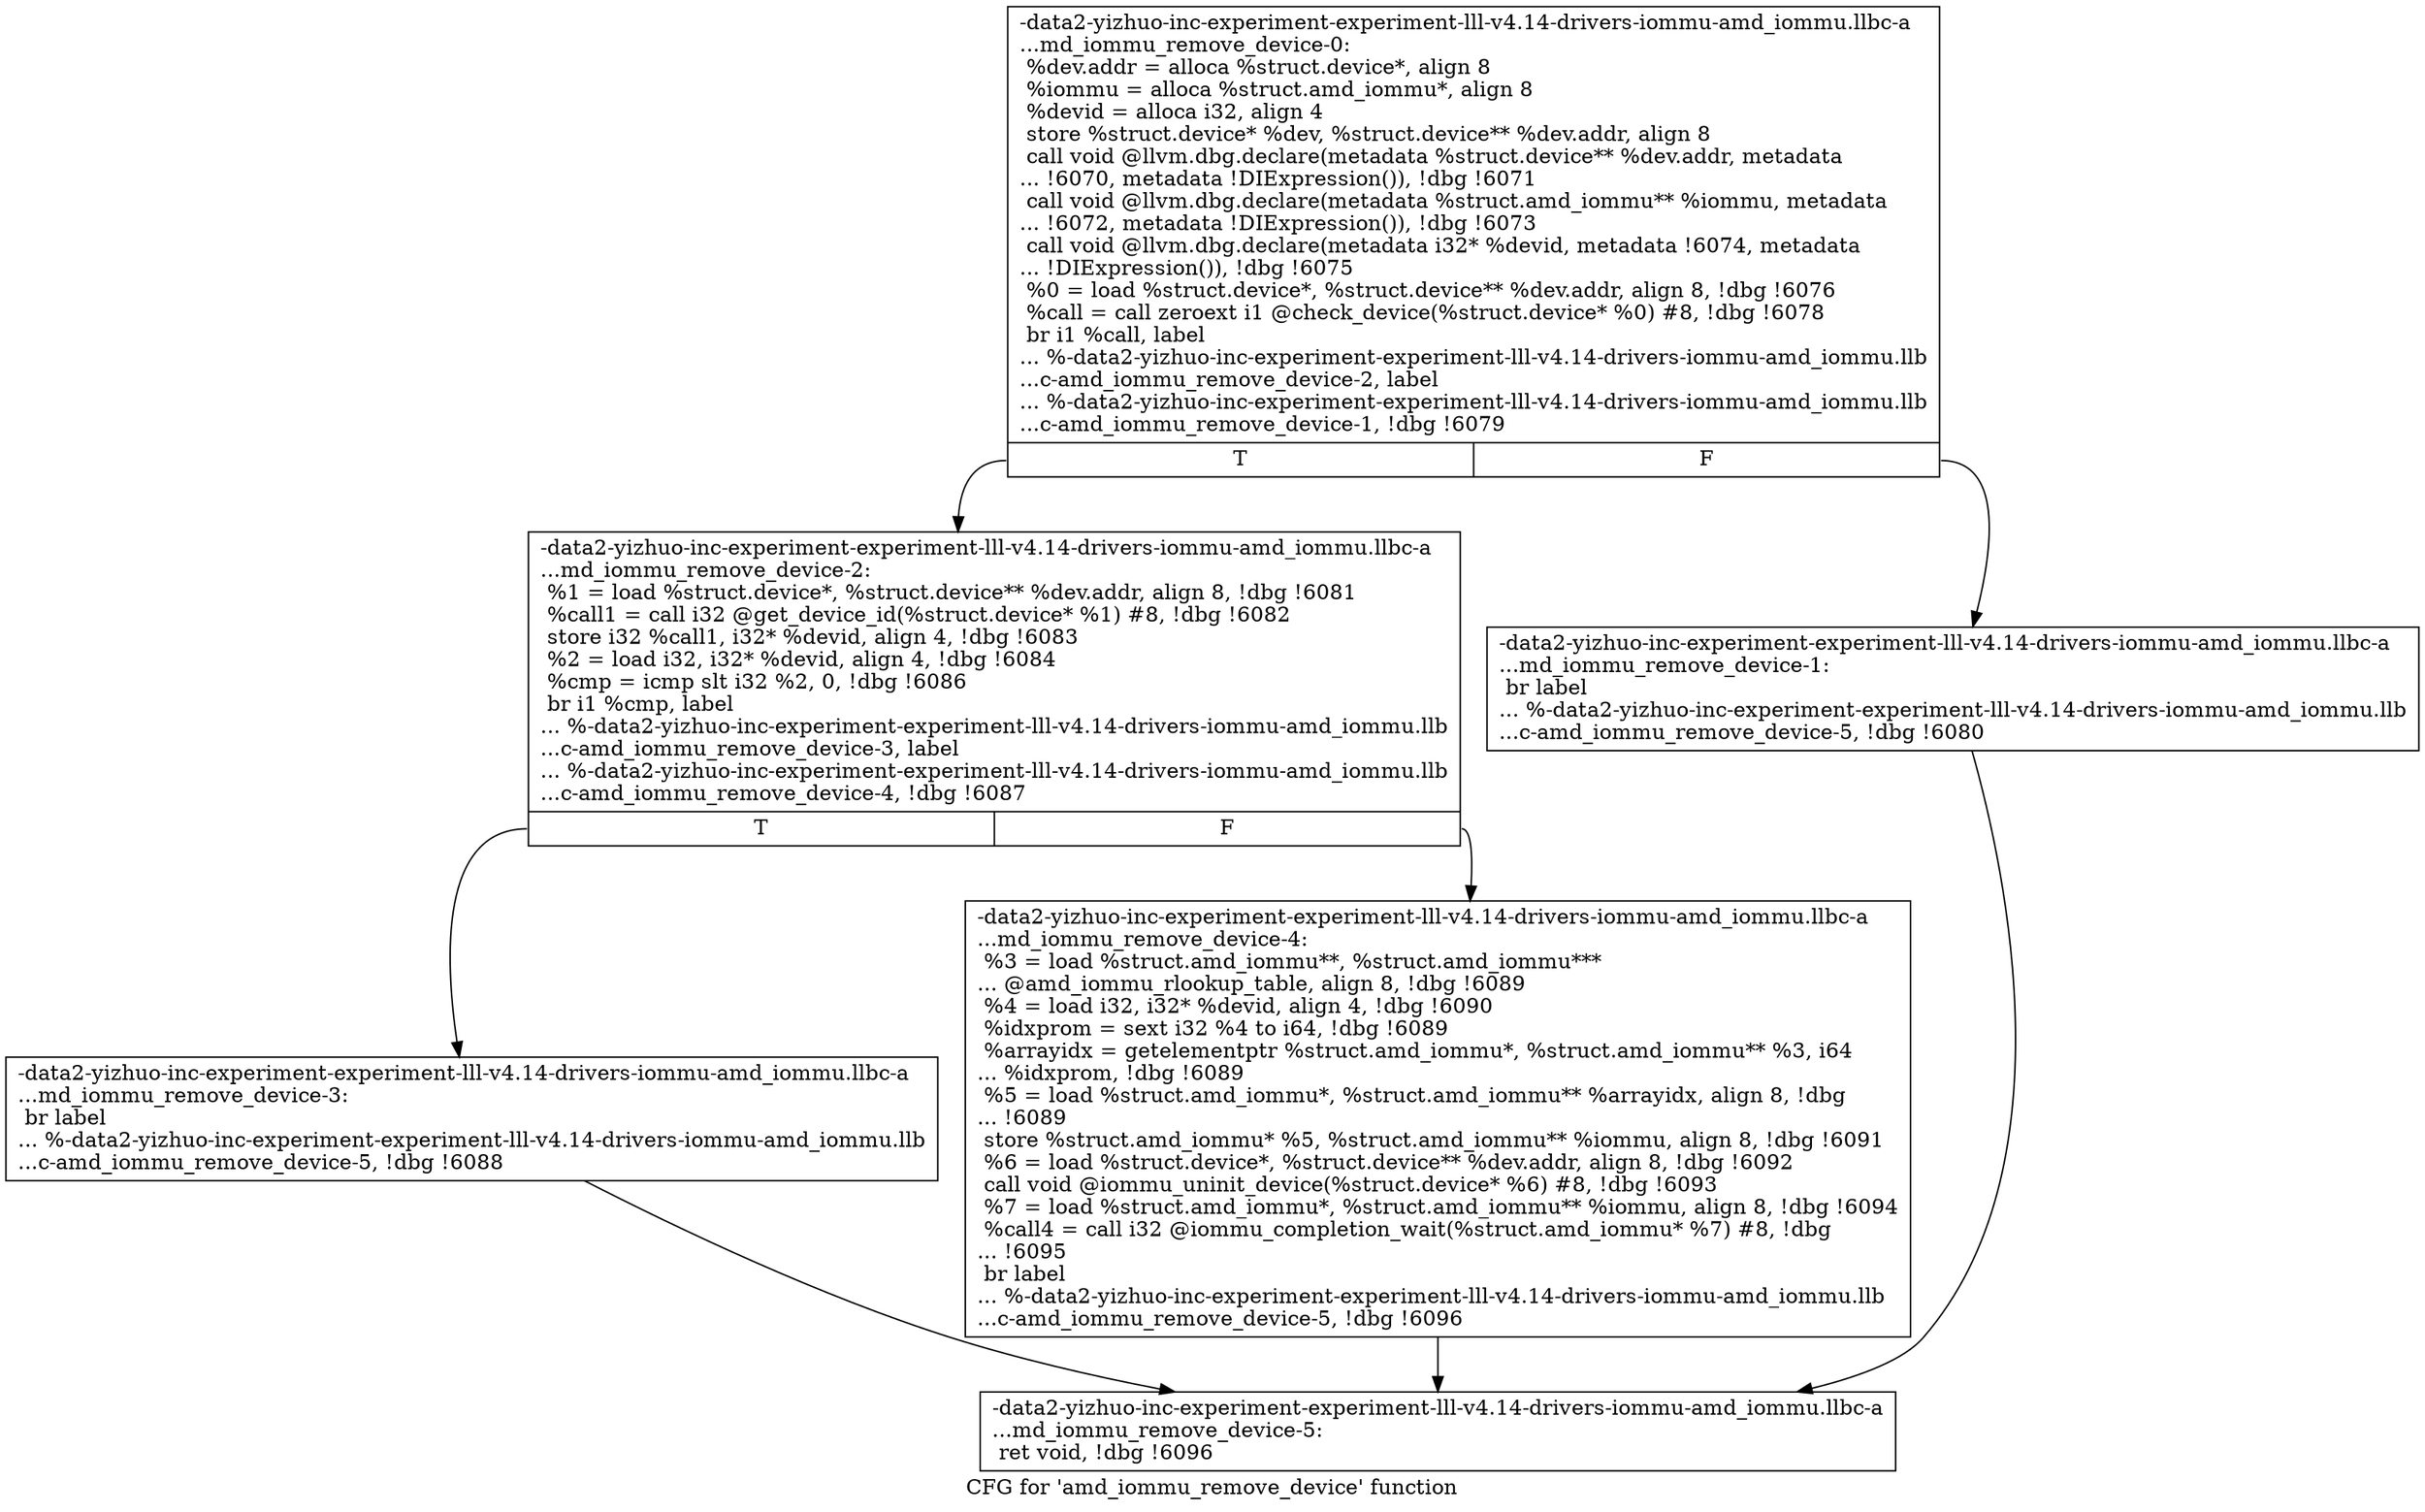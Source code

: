 digraph "CFG for 'amd_iommu_remove_device' function" {
	label="CFG for 'amd_iommu_remove_device' function";

	Node0x561b94682790 [shape=record,label="{-data2-yizhuo-inc-experiment-experiment-lll-v4.14-drivers-iommu-amd_iommu.llbc-a\l...md_iommu_remove_device-0:\l  %dev.addr = alloca %struct.device*, align 8\l  %iommu = alloca %struct.amd_iommu*, align 8\l  %devid = alloca i32, align 4\l  store %struct.device* %dev, %struct.device** %dev.addr, align 8\l  call void @llvm.dbg.declare(metadata %struct.device** %dev.addr, metadata\l... !6070, metadata !DIExpression()), !dbg !6071\l  call void @llvm.dbg.declare(metadata %struct.amd_iommu** %iommu, metadata\l... !6072, metadata !DIExpression()), !dbg !6073\l  call void @llvm.dbg.declare(metadata i32* %devid, metadata !6074, metadata\l... !DIExpression()), !dbg !6075\l  %0 = load %struct.device*, %struct.device** %dev.addr, align 8, !dbg !6076\l  %call = call zeroext i1 @check_device(%struct.device* %0) #8, !dbg !6078\l  br i1 %call, label\l... %-data2-yizhuo-inc-experiment-experiment-lll-v4.14-drivers-iommu-amd_iommu.llb\l...c-amd_iommu_remove_device-2, label\l... %-data2-yizhuo-inc-experiment-experiment-lll-v4.14-drivers-iommu-amd_iommu.llb\l...c-amd_iommu_remove_device-1, !dbg !6079\l|{<s0>T|<s1>F}}"];
	Node0x561b94682790:s0 -> Node0x561b9468bf50;
	Node0x561b94682790:s1 -> Node0x561b9468bf00;
	Node0x561b9468bf00 [shape=record,label="{-data2-yizhuo-inc-experiment-experiment-lll-v4.14-drivers-iommu-amd_iommu.llbc-a\l...md_iommu_remove_device-1: \l  br label\l... %-data2-yizhuo-inc-experiment-experiment-lll-v4.14-drivers-iommu-amd_iommu.llb\l...c-amd_iommu_remove_device-5, !dbg !6080\l}"];
	Node0x561b9468bf00 -> Node0x561b9468c040;
	Node0x561b9468bf50 [shape=record,label="{-data2-yizhuo-inc-experiment-experiment-lll-v4.14-drivers-iommu-amd_iommu.llbc-a\l...md_iommu_remove_device-2: \l  %1 = load %struct.device*, %struct.device** %dev.addr, align 8, !dbg !6081\l  %call1 = call i32 @get_device_id(%struct.device* %1) #8, !dbg !6082\l  store i32 %call1, i32* %devid, align 4, !dbg !6083\l  %2 = load i32, i32* %devid, align 4, !dbg !6084\l  %cmp = icmp slt i32 %2, 0, !dbg !6086\l  br i1 %cmp, label\l... %-data2-yizhuo-inc-experiment-experiment-lll-v4.14-drivers-iommu-amd_iommu.llb\l...c-amd_iommu_remove_device-3, label\l... %-data2-yizhuo-inc-experiment-experiment-lll-v4.14-drivers-iommu-amd_iommu.llb\l...c-amd_iommu_remove_device-4, !dbg !6087\l|{<s0>T|<s1>F}}"];
	Node0x561b9468bf50:s0 -> Node0x561b9468bfa0;
	Node0x561b9468bf50:s1 -> Node0x561b9468bff0;
	Node0x561b9468bfa0 [shape=record,label="{-data2-yizhuo-inc-experiment-experiment-lll-v4.14-drivers-iommu-amd_iommu.llbc-a\l...md_iommu_remove_device-3: \l  br label\l... %-data2-yizhuo-inc-experiment-experiment-lll-v4.14-drivers-iommu-amd_iommu.llb\l...c-amd_iommu_remove_device-5, !dbg !6088\l}"];
	Node0x561b9468bfa0 -> Node0x561b9468c040;
	Node0x561b9468bff0 [shape=record,label="{-data2-yizhuo-inc-experiment-experiment-lll-v4.14-drivers-iommu-amd_iommu.llbc-a\l...md_iommu_remove_device-4: \l  %3 = load %struct.amd_iommu**, %struct.amd_iommu***\l... @amd_iommu_rlookup_table, align 8, !dbg !6089\l  %4 = load i32, i32* %devid, align 4, !dbg !6090\l  %idxprom = sext i32 %4 to i64, !dbg !6089\l  %arrayidx = getelementptr %struct.amd_iommu*, %struct.amd_iommu** %3, i64\l... %idxprom, !dbg !6089\l  %5 = load %struct.amd_iommu*, %struct.amd_iommu** %arrayidx, align 8, !dbg\l... !6089\l  store %struct.amd_iommu* %5, %struct.amd_iommu** %iommu, align 8, !dbg !6091\l  %6 = load %struct.device*, %struct.device** %dev.addr, align 8, !dbg !6092\l  call void @iommu_uninit_device(%struct.device* %6) #8, !dbg !6093\l  %7 = load %struct.amd_iommu*, %struct.amd_iommu** %iommu, align 8, !dbg !6094\l  %call4 = call i32 @iommu_completion_wait(%struct.amd_iommu* %7) #8, !dbg\l... !6095\l  br label\l... %-data2-yizhuo-inc-experiment-experiment-lll-v4.14-drivers-iommu-amd_iommu.llb\l...c-amd_iommu_remove_device-5, !dbg !6096\l}"];
	Node0x561b9468bff0 -> Node0x561b9468c040;
	Node0x561b9468c040 [shape=record,label="{-data2-yizhuo-inc-experiment-experiment-lll-v4.14-drivers-iommu-amd_iommu.llbc-a\l...md_iommu_remove_device-5: \l  ret void, !dbg !6096\l}"];
}
